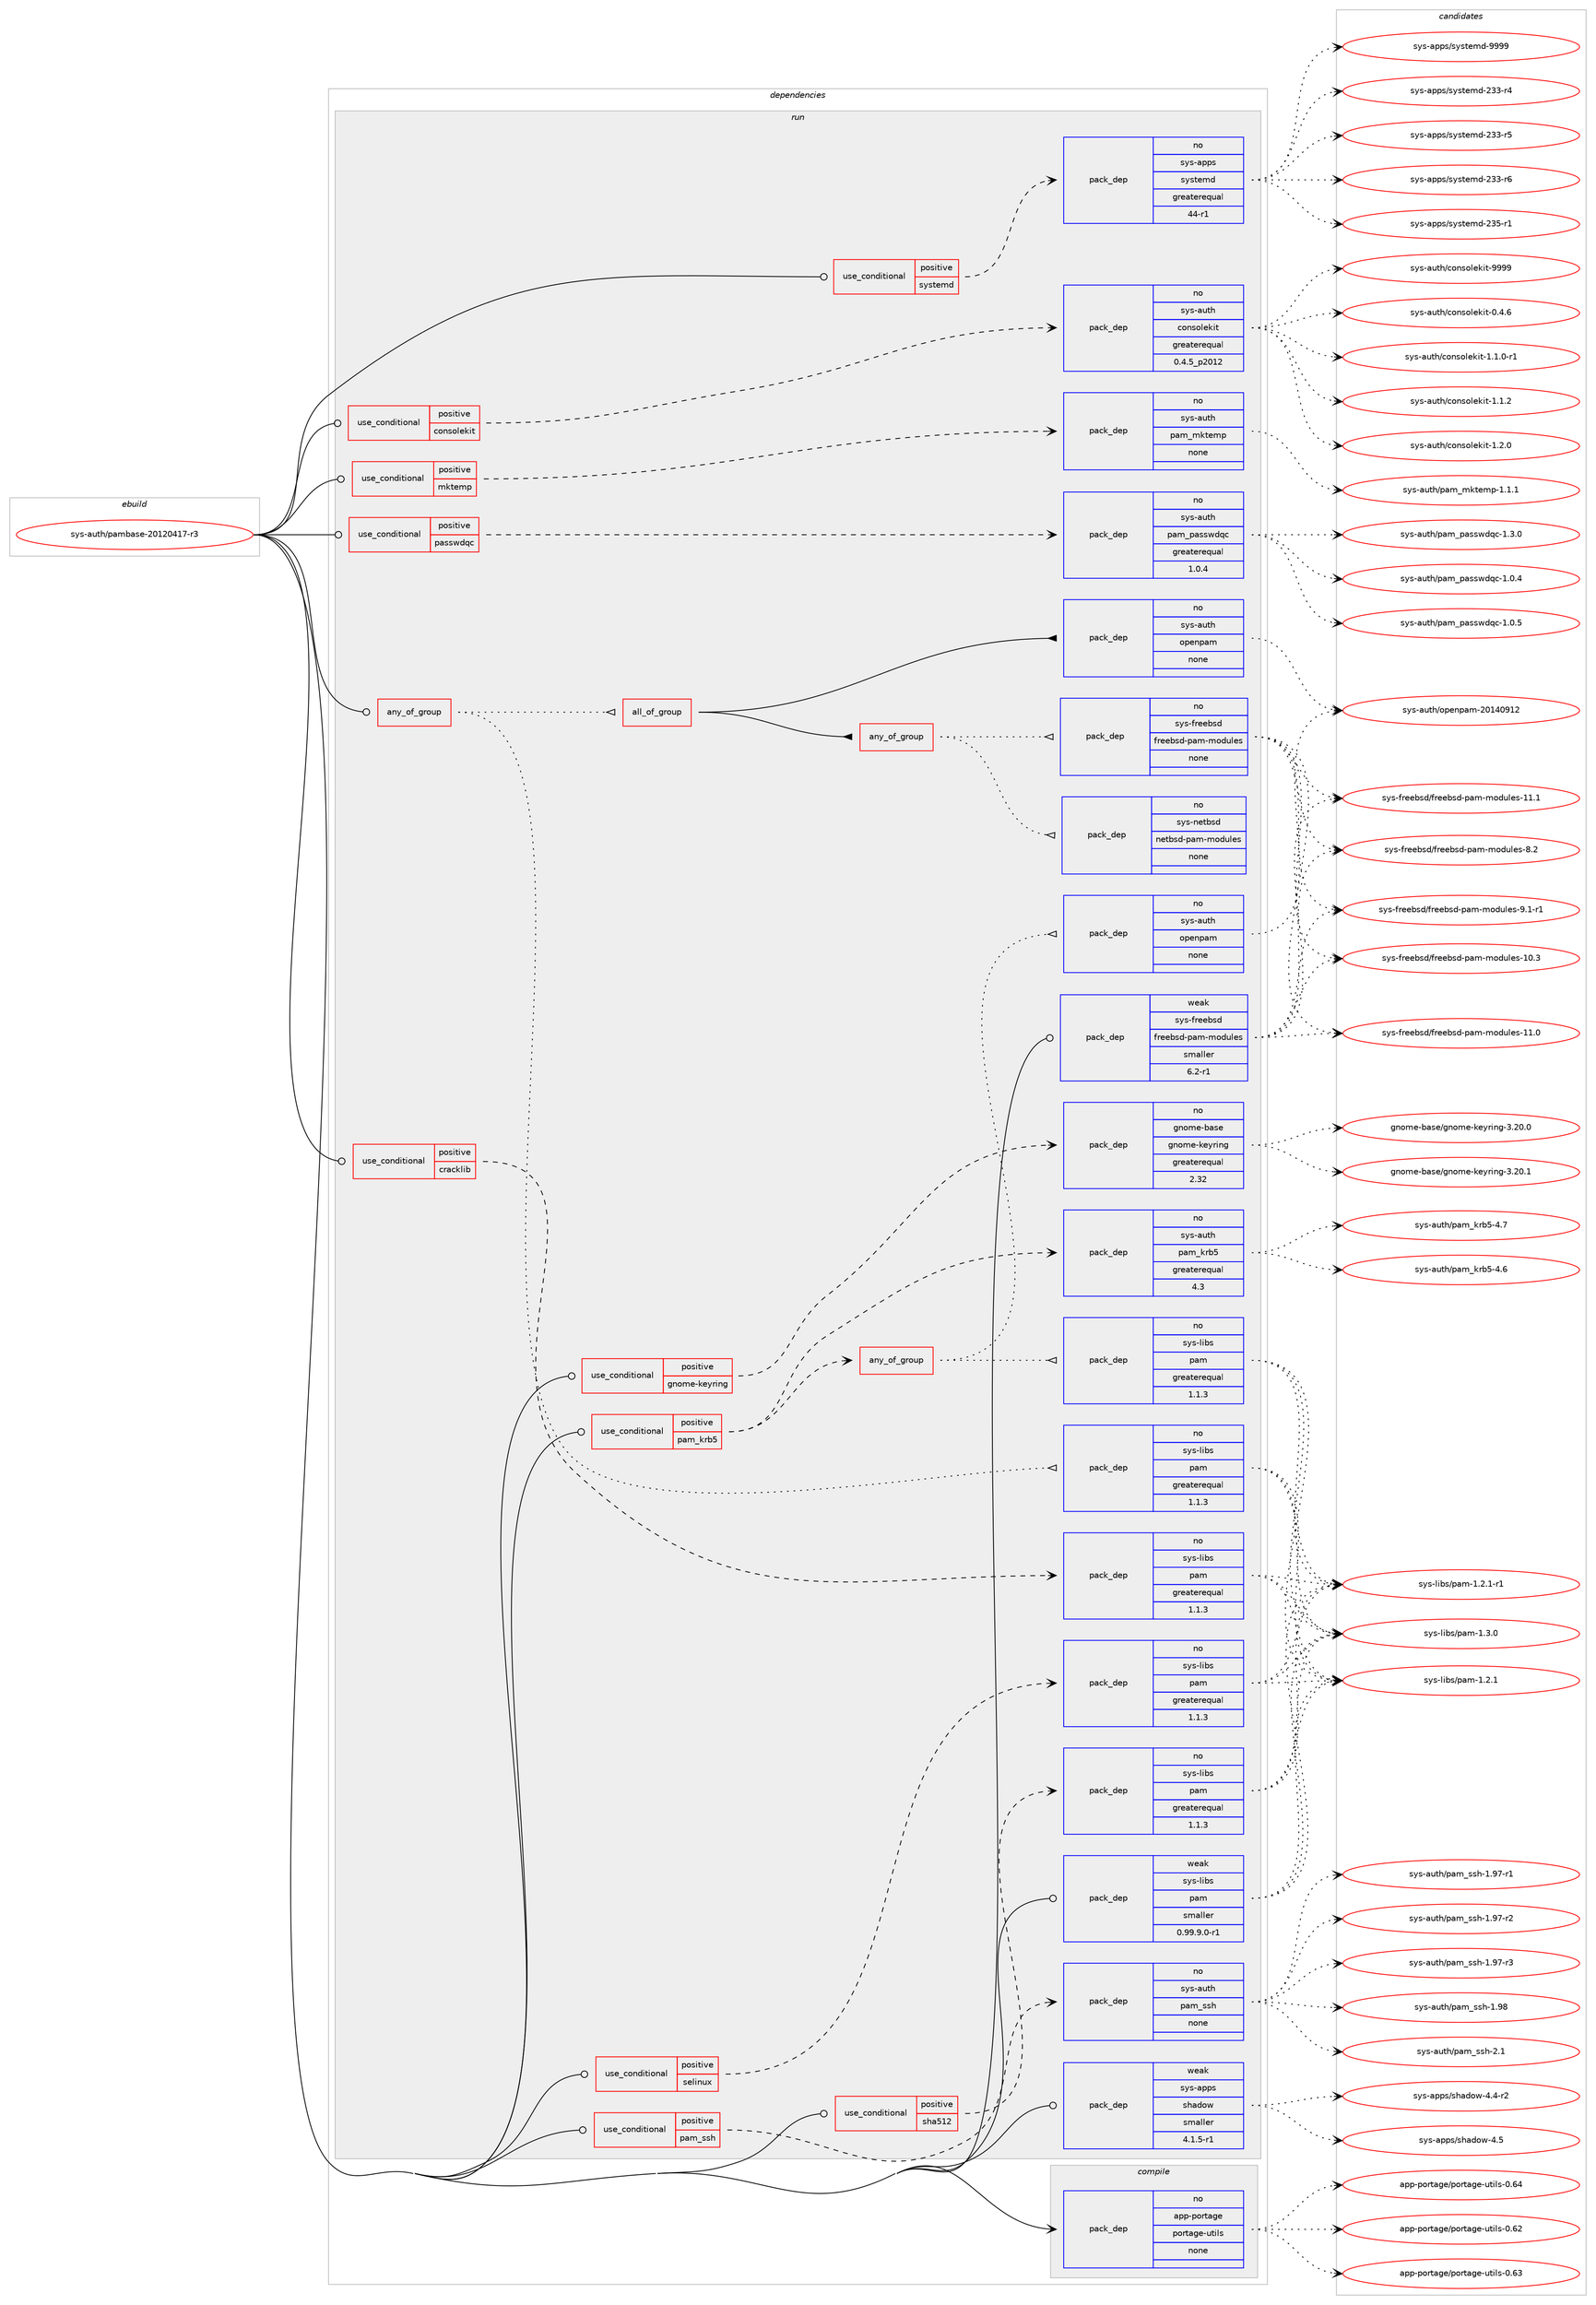 digraph prolog {

# *************
# Graph options
# *************

newrank=true;
concentrate=true;
compound=true;
graph [rankdir=LR,fontname=Helvetica,fontsize=10,ranksep=1.5];#, ranksep=2.5, nodesep=0.2];
edge  [arrowhead=vee];
node  [fontname=Helvetica,fontsize=10];

# **********
# The ebuild
# **********

subgraph cluster_leftcol {
color=gray;
rank=same;
label=<<i>ebuild</i>>;
id [label="sys-auth/pambase-20120417-r3", color=red, width=4, href="../sys-auth/pambase-20120417-r3.svg"];
}

# ****************
# The dependencies
# ****************

subgraph cluster_midcol {
color=gray;
label=<<i>dependencies</i>>;
subgraph cluster_compile {
fillcolor="#eeeeee";
style=filled;
label=<<i>compile</i>>;
subgraph pack352676 {
dependency475453 [label=<<TABLE BORDER="0" CELLBORDER="1" CELLSPACING="0" CELLPADDING="4" WIDTH="220"><TR><TD ROWSPAN="6" CELLPADDING="30">pack_dep</TD></TR><TR><TD WIDTH="110">no</TD></TR><TR><TD>app-portage</TD></TR><TR><TD>portage-utils</TD></TR><TR><TD>none</TD></TR><TR><TD></TD></TR></TABLE>>, shape=none, color=blue];
}
id:e -> dependency475453:w [weight=20,style="solid",arrowhead="vee"];
}
subgraph cluster_compileandrun {
fillcolor="#eeeeee";
style=filled;
label=<<i>compile and run</i>>;
}
subgraph cluster_run {
fillcolor="#eeeeee";
style=filled;
label=<<i>run</i>>;
subgraph any8002 {
dependency475454 [label=<<TABLE BORDER="0" CELLBORDER="1" CELLSPACING="0" CELLPADDING="4"><TR><TD CELLPADDING="10">any_of_group</TD></TR></TABLE>>, shape=none, color=red];subgraph pack352677 {
dependency475455 [label=<<TABLE BORDER="0" CELLBORDER="1" CELLSPACING="0" CELLPADDING="4" WIDTH="220"><TR><TD ROWSPAN="6" CELLPADDING="30">pack_dep</TD></TR><TR><TD WIDTH="110">no</TD></TR><TR><TD>sys-libs</TD></TR><TR><TD>pam</TD></TR><TR><TD>greaterequal</TD></TR><TR><TD>1.1.3</TD></TR></TABLE>>, shape=none, color=blue];
}
dependency475454:e -> dependency475455:w [weight=20,style="dotted",arrowhead="oinv"];
subgraph all274 {
dependency475456 [label=<<TABLE BORDER="0" CELLBORDER="1" CELLSPACING="0" CELLPADDING="4"><TR><TD CELLPADDING="10">all_of_group</TD></TR></TABLE>>, shape=none, color=red];subgraph pack352678 {
dependency475457 [label=<<TABLE BORDER="0" CELLBORDER="1" CELLSPACING="0" CELLPADDING="4" WIDTH="220"><TR><TD ROWSPAN="6" CELLPADDING="30">pack_dep</TD></TR><TR><TD WIDTH="110">no</TD></TR><TR><TD>sys-auth</TD></TR><TR><TD>openpam</TD></TR><TR><TD>none</TD></TR><TR><TD></TD></TR></TABLE>>, shape=none, color=blue];
}
dependency475456:e -> dependency475457:w [weight=20,style="solid",arrowhead="inv"];
subgraph any8003 {
dependency475458 [label=<<TABLE BORDER="0" CELLBORDER="1" CELLSPACING="0" CELLPADDING="4"><TR><TD CELLPADDING="10">any_of_group</TD></TR></TABLE>>, shape=none, color=red];subgraph pack352679 {
dependency475459 [label=<<TABLE BORDER="0" CELLBORDER="1" CELLSPACING="0" CELLPADDING="4" WIDTH="220"><TR><TD ROWSPAN="6" CELLPADDING="30">pack_dep</TD></TR><TR><TD WIDTH="110">no</TD></TR><TR><TD>sys-freebsd</TD></TR><TR><TD>freebsd-pam-modules</TD></TR><TR><TD>none</TD></TR><TR><TD></TD></TR></TABLE>>, shape=none, color=blue];
}
dependency475458:e -> dependency475459:w [weight=20,style="dotted",arrowhead="oinv"];
subgraph pack352680 {
dependency475460 [label=<<TABLE BORDER="0" CELLBORDER="1" CELLSPACING="0" CELLPADDING="4" WIDTH="220"><TR><TD ROWSPAN="6" CELLPADDING="30">pack_dep</TD></TR><TR><TD WIDTH="110">no</TD></TR><TR><TD>sys-netbsd</TD></TR><TR><TD>netbsd-pam-modules</TD></TR><TR><TD>none</TD></TR><TR><TD></TD></TR></TABLE>>, shape=none, color=blue];
}
dependency475458:e -> dependency475460:w [weight=20,style="dotted",arrowhead="oinv"];
}
dependency475456:e -> dependency475458:w [weight=20,style="solid",arrowhead="inv"];
}
dependency475454:e -> dependency475456:w [weight=20,style="dotted",arrowhead="oinv"];
}
id:e -> dependency475454:w [weight=20,style="solid",arrowhead="odot"];
subgraph cond114504 {
dependency475461 [label=<<TABLE BORDER="0" CELLBORDER="1" CELLSPACING="0" CELLPADDING="4"><TR><TD ROWSPAN="3" CELLPADDING="10">use_conditional</TD></TR><TR><TD>positive</TD></TR><TR><TD>consolekit</TD></TR></TABLE>>, shape=none, color=red];
subgraph pack352681 {
dependency475462 [label=<<TABLE BORDER="0" CELLBORDER="1" CELLSPACING="0" CELLPADDING="4" WIDTH="220"><TR><TD ROWSPAN="6" CELLPADDING="30">pack_dep</TD></TR><TR><TD WIDTH="110">no</TD></TR><TR><TD>sys-auth</TD></TR><TR><TD>consolekit</TD></TR><TR><TD>greaterequal</TD></TR><TR><TD>0.4.5_p2012</TD></TR></TABLE>>, shape=none, color=blue];
}
dependency475461:e -> dependency475462:w [weight=20,style="dashed",arrowhead="vee"];
}
id:e -> dependency475461:w [weight=20,style="solid",arrowhead="odot"];
subgraph cond114505 {
dependency475463 [label=<<TABLE BORDER="0" CELLBORDER="1" CELLSPACING="0" CELLPADDING="4"><TR><TD ROWSPAN="3" CELLPADDING="10">use_conditional</TD></TR><TR><TD>positive</TD></TR><TR><TD>cracklib</TD></TR></TABLE>>, shape=none, color=red];
subgraph pack352682 {
dependency475464 [label=<<TABLE BORDER="0" CELLBORDER="1" CELLSPACING="0" CELLPADDING="4" WIDTH="220"><TR><TD ROWSPAN="6" CELLPADDING="30">pack_dep</TD></TR><TR><TD WIDTH="110">no</TD></TR><TR><TD>sys-libs</TD></TR><TR><TD>pam</TD></TR><TR><TD>greaterequal</TD></TR><TR><TD>1.1.3</TD></TR></TABLE>>, shape=none, color=blue];
}
dependency475463:e -> dependency475464:w [weight=20,style="dashed",arrowhead="vee"];
}
id:e -> dependency475463:w [weight=20,style="solid",arrowhead="odot"];
subgraph cond114506 {
dependency475465 [label=<<TABLE BORDER="0" CELLBORDER="1" CELLSPACING="0" CELLPADDING="4"><TR><TD ROWSPAN="3" CELLPADDING="10">use_conditional</TD></TR><TR><TD>positive</TD></TR><TR><TD>gnome-keyring</TD></TR></TABLE>>, shape=none, color=red];
subgraph pack352683 {
dependency475466 [label=<<TABLE BORDER="0" CELLBORDER="1" CELLSPACING="0" CELLPADDING="4" WIDTH="220"><TR><TD ROWSPAN="6" CELLPADDING="30">pack_dep</TD></TR><TR><TD WIDTH="110">no</TD></TR><TR><TD>gnome-base</TD></TR><TR><TD>gnome-keyring</TD></TR><TR><TD>greaterequal</TD></TR><TR><TD>2.32</TD></TR></TABLE>>, shape=none, color=blue];
}
dependency475465:e -> dependency475466:w [weight=20,style="dashed",arrowhead="vee"];
}
id:e -> dependency475465:w [weight=20,style="solid",arrowhead="odot"];
subgraph cond114507 {
dependency475467 [label=<<TABLE BORDER="0" CELLBORDER="1" CELLSPACING="0" CELLPADDING="4"><TR><TD ROWSPAN="3" CELLPADDING="10">use_conditional</TD></TR><TR><TD>positive</TD></TR><TR><TD>mktemp</TD></TR></TABLE>>, shape=none, color=red];
subgraph pack352684 {
dependency475468 [label=<<TABLE BORDER="0" CELLBORDER="1" CELLSPACING="0" CELLPADDING="4" WIDTH="220"><TR><TD ROWSPAN="6" CELLPADDING="30">pack_dep</TD></TR><TR><TD WIDTH="110">no</TD></TR><TR><TD>sys-auth</TD></TR><TR><TD>pam_mktemp</TD></TR><TR><TD>none</TD></TR><TR><TD></TD></TR></TABLE>>, shape=none, color=blue];
}
dependency475467:e -> dependency475468:w [weight=20,style="dashed",arrowhead="vee"];
}
id:e -> dependency475467:w [weight=20,style="solid",arrowhead="odot"];
subgraph cond114508 {
dependency475469 [label=<<TABLE BORDER="0" CELLBORDER="1" CELLSPACING="0" CELLPADDING="4"><TR><TD ROWSPAN="3" CELLPADDING="10">use_conditional</TD></TR><TR><TD>positive</TD></TR><TR><TD>pam_krb5</TD></TR></TABLE>>, shape=none, color=red];
subgraph any8004 {
dependency475470 [label=<<TABLE BORDER="0" CELLBORDER="1" CELLSPACING="0" CELLPADDING="4"><TR><TD CELLPADDING="10">any_of_group</TD></TR></TABLE>>, shape=none, color=red];subgraph pack352685 {
dependency475471 [label=<<TABLE BORDER="0" CELLBORDER="1" CELLSPACING="0" CELLPADDING="4" WIDTH="220"><TR><TD ROWSPAN="6" CELLPADDING="30">pack_dep</TD></TR><TR><TD WIDTH="110">no</TD></TR><TR><TD>sys-libs</TD></TR><TR><TD>pam</TD></TR><TR><TD>greaterequal</TD></TR><TR><TD>1.1.3</TD></TR></TABLE>>, shape=none, color=blue];
}
dependency475470:e -> dependency475471:w [weight=20,style="dotted",arrowhead="oinv"];
subgraph pack352686 {
dependency475472 [label=<<TABLE BORDER="0" CELLBORDER="1" CELLSPACING="0" CELLPADDING="4" WIDTH="220"><TR><TD ROWSPAN="6" CELLPADDING="30">pack_dep</TD></TR><TR><TD WIDTH="110">no</TD></TR><TR><TD>sys-auth</TD></TR><TR><TD>openpam</TD></TR><TR><TD>none</TD></TR><TR><TD></TD></TR></TABLE>>, shape=none, color=blue];
}
dependency475470:e -> dependency475472:w [weight=20,style="dotted",arrowhead="oinv"];
}
dependency475469:e -> dependency475470:w [weight=20,style="dashed",arrowhead="vee"];
subgraph pack352687 {
dependency475473 [label=<<TABLE BORDER="0" CELLBORDER="1" CELLSPACING="0" CELLPADDING="4" WIDTH="220"><TR><TD ROWSPAN="6" CELLPADDING="30">pack_dep</TD></TR><TR><TD WIDTH="110">no</TD></TR><TR><TD>sys-auth</TD></TR><TR><TD>pam_krb5</TD></TR><TR><TD>greaterequal</TD></TR><TR><TD>4.3</TD></TR></TABLE>>, shape=none, color=blue];
}
dependency475469:e -> dependency475473:w [weight=20,style="dashed",arrowhead="vee"];
}
id:e -> dependency475469:w [weight=20,style="solid",arrowhead="odot"];
subgraph cond114509 {
dependency475474 [label=<<TABLE BORDER="0" CELLBORDER="1" CELLSPACING="0" CELLPADDING="4"><TR><TD ROWSPAN="3" CELLPADDING="10">use_conditional</TD></TR><TR><TD>positive</TD></TR><TR><TD>pam_ssh</TD></TR></TABLE>>, shape=none, color=red];
subgraph pack352688 {
dependency475475 [label=<<TABLE BORDER="0" CELLBORDER="1" CELLSPACING="0" CELLPADDING="4" WIDTH="220"><TR><TD ROWSPAN="6" CELLPADDING="30">pack_dep</TD></TR><TR><TD WIDTH="110">no</TD></TR><TR><TD>sys-auth</TD></TR><TR><TD>pam_ssh</TD></TR><TR><TD>none</TD></TR><TR><TD></TD></TR></TABLE>>, shape=none, color=blue];
}
dependency475474:e -> dependency475475:w [weight=20,style="dashed",arrowhead="vee"];
}
id:e -> dependency475474:w [weight=20,style="solid",arrowhead="odot"];
subgraph cond114510 {
dependency475476 [label=<<TABLE BORDER="0" CELLBORDER="1" CELLSPACING="0" CELLPADDING="4"><TR><TD ROWSPAN="3" CELLPADDING="10">use_conditional</TD></TR><TR><TD>positive</TD></TR><TR><TD>passwdqc</TD></TR></TABLE>>, shape=none, color=red];
subgraph pack352689 {
dependency475477 [label=<<TABLE BORDER="0" CELLBORDER="1" CELLSPACING="0" CELLPADDING="4" WIDTH="220"><TR><TD ROWSPAN="6" CELLPADDING="30">pack_dep</TD></TR><TR><TD WIDTH="110">no</TD></TR><TR><TD>sys-auth</TD></TR><TR><TD>pam_passwdqc</TD></TR><TR><TD>greaterequal</TD></TR><TR><TD>1.0.4</TD></TR></TABLE>>, shape=none, color=blue];
}
dependency475476:e -> dependency475477:w [weight=20,style="dashed",arrowhead="vee"];
}
id:e -> dependency475476:w [weight=20,style="solid",arrowhead="odot"];
subgraph cond114511 {
dependency475478 [label=<<TABLE BORDER="0" CELLBORDER="1" CELLSPACING="0" CELLPADDING="4"><TR><TD ROWSPAN="3" CELLPADDING="10">use_conditional</TD></TR><TR><TD>positive</TD></TR><TR><TD>selinux</TD></TR></TABLE>>, shape=none, color=red];
subgraph pack352690 {
dependency475479 [label=<<TABLE BORDER="0" CELLBORDER="1" CELLSPACING="0" CELLPADDING="4" WIDTH="220"><TR><TD ROWSPAN="6" CELLPADDING="30">pack_dep</TD></TR><TR><TD WIDTH="110">no</TD></TR><TR><TD>sys-libs</TD></TR><TR><TD>pam</TD></TR><TR><TD>greaterequal</TD></TR><TR><TD>1.1.3</TD></TR></TABLE>>, shape=none, color=blue];
}
dependency475478:e -> dependency475479:w [weight=20,style="dashed",arrowhead="vee"];
}
id:e -> dependency475478:w [weight=20,style="solid",arrowhead="odot"];
subgraph cond114512 {
dependency475480 [label=<<TABLE BORDER="0" CELLBORDER="1" CELLSPACING="0" CELLPADDING="4"><TR><TD ROWSPAN="3" CELLPADDING="10">use_conditional</TD></TR><TR><TD>positive</TD></TR><TR><TD>sha512</TD></TR></TABLE>>, shape=none, color=red];
subgraph pack352691 {
dependency475481 [label=<<TABLE BORDER="0" CELLBORDER="1" CELLSPACING="0" CELLPADDING="4" WIDTH="220"><TR><TD ROWSPAN="6" CELLPADDING="30">pack_dep</TD></TR><TR><TD WIDTH="110">no</TD></TR><TR><TD>sys-libs</TD></TR><TR><TD>pam</TD></TR><TR><TD>greaterequal</TD></TR><TR><TD>1.1.3</TD></TR></TABLE>>, shape=none, color=blue];
}
dependency475480:e -> dependency475481:w [weight=20,style="dashed",arrowhead="vee"];
}
id:e -> dependency475480:w [weight=20,style="solid",arrowhead="odot"];
subgraph cond114513 {
dependency475482 [label=<<TABLE BORDER="0" CELLBORDER="1" CELLSPACING="0" CELLPADDING="4"><TR><TD ROWSPAN="3" CELLPADDING="10">use_conditional</TD></TR><TR><TD>positive</TD></TR><TR><TD>systemd</TD></TR></TABLE>>, shape=none, color=red];
subgraph pack352692 {
dependency475483 [label=<<TABLE BORDER="0" CELLBORDER="1" CELLSPACING="0" CELLPADDING="4" WIDTH="220"><TR><TD ROWSPAN="6" CELLPADDING="30">pack_dep</TD></TR><TR><TD WIDTH="110">no</TD></TR><TR><TD>sys-apps</TD></TR><TR><TD>systemd</TD></TR><TR><TD>greaterequal</TD></TR><TR><TD>44-r1</TD></TR></TABLE>>, shape=none, color=blue];
}
dependency475482:e -> dependency475483:w [weight=20,style="dashed",arrowhead="vee"];
}
id:e -> dependency475482:w [weight=20,style="solid",arrowhead="odot"];
subgraph pack352693 {
dependency475484 [label=<<TABLE BORDER="0" CELLBORDER="1" CELLSPACING="0" CELLPADDING="4" WIDTH="220"><TR><TD ROWSPAN="6" CELLPADDING="30">pack_dep</TD></TR><TR><TD WIDTH="110">weak</TD></TR><TR><TD>sys-apps</TD></TR><TR><TD>shadow</TD></TR><TR><TD>smaller</TD></TR><TR><TD>4.1.5-r1</TD></TR></TABLE>>, shape=none, color=blue];
}
id:e -> dependency475484:w [weight=20,style="solid",arrowhead="odot"];
subgraph pack352694 {
dependency475485 [label=<<TABLE BORDER="0" CELLBORDER="1" CELLSPACING="0" CELLPADDING="4" WIDTH="220"><TR><TD ROWSPAN="6" CELLPADDING="30">pack_dep</TD></TR><TR><TD WIDTH="110">weak</TD></TR><TR><TD>sys-freebsd</TD></TR><TR><TD>freebsd-pam-modules</TD></TR><TR><TD>smaller</TD></TR><TR><TD>6.2-r1</TD></TR></TABLE>>, shape=none, color=blue];
}
id:e -> dependency475485:w [weight=20,style="solid",arrowhead="odot"];
subgraph pack352695 {
dependency475486 [label=<<TABLE BORDER="0" CELLBORDER="1" CELLSPACING="0" CELLPADDING="4" WIDTH="220"><TR><TD ROWSPAN="6" CELLPADDING="30">pack_dep</TD></TR><TR><TD WIDTH="110">weak</TD></TR><TR><TD>sys-libs</TD></TR><TR><TD>pam</TD></TR><TR><TD>smaller</TD></TR><TR><TD>0.99.9.0-r1</TD></TR></TABLE>>, shape=none, color=blue];
}
id:e -> dependency475486:w [weight=20,style="solid",arrowhead="odot"];
}
}

# **************
# The candidates
# **************

subgraph cluster_choices {
rank=same;
color=gray;
label=<<i>candidates</i>>;

subgraph choice352676 {
color=black;
nodesep=1;
choice9711211245112111114116971031014711211111411697103101451171161051081154548465450 [label="app-portage/portage-utils-0.62", color=red, width=4,href="../app-portage/portage-utils-0.62.svg"];
choice9711211245112111114116971031014711211111411697103101451171161051081154548465451 [label="app-portage/portage-utils-0.63", color=red, width=4,href="../app-portage/portage-utils-0.63.svg"];
choice9711211245112111114116971031014711211111411697103101451171161051081154548465452 [label="app-portage/portage-utils-0.64", color=red, width=4,href="../app-portage/portage-utils-0.64.svg"];
dependency475453:e -> choice9711211245112111114116971031014711211111411697103101451171161051081154548465450:w [style=dotted,weight="100"];
dependency475453:e -> choice9711211245112111114116971031014711211111411697103101451171161051081154548465451:w [style=dotted,weight="100"];
dependency475453:e -> choice9711211245112111114116971031014711211111411697103101451171161051081154548465452:w [style=dotted,weight="100"];
}
subgraph choice352677 {
color=black;
nodesep=1;
choice11512111545108105981154711297109454946504649 [label="sys-libs/pam-1.2.1", color=red, width=4,href="../sys-libs/pam-1.2.1.svg"];
choice115121115451081059811547112971094549465046494511449 [label="sys-libs/pam-1.2.1-r1", color=red, width=4,href="../sys-libs/pam-1.2.1-r1.svg"];
choice11512111545108105981154711297109454946514648 [label="sys-libs/pam-1.3.0", color=red, width=4,href="../sys-libs/pam-1.3.0.svg"];
dependency475455:e -> choice11512111545108105981154711297109454946504649:w [style=dotted,weight="100"];
dependency475455:e -> choice115121115451081059811547112971094549465046494511449:w [style=dotted,weight="100"];
dependency475455:e -> choice11512111545108105981154711297109454946514648:w [style=dotted,weight="100"];
}
subgraph choice352678 {
color=black;
nodesep=1;
choice11512111545971171161044711111210111011297109455048495248574950 [label="sys-auth/openpam-20140912", color=red, width=4,href="../sys-auth/openpam-20140912.svg"];
dependency475457:e -> choice11512111545971171161044711111210111011297109455048495248574950:w [style=dotted,weight="100"];
}
subgraph choice352679 {
color=black;
nodesep=1;
choice115121115451021141011019811510047102114101101981151004511297109451091111001171081011154549484651 [label="sys-freebsd/freebsd-pam-modules-10.3", color=red, width=4,href="../sys-freebsd/freebsd-pam-modules-10.3.svg"];
choice115121115451021141011019811510047102114101101981151004511297109451091111001171081011154549494648 [label="sys-freebsd/freebsd-pam-modules-11.0", color=red, width=4,href="../sys-freebsd/freebsd-pam-modules-11.0.svg"];
choice115121115451021141011019811510047102114101101981151004511297109451091111001171081011154549494649 [label="sys-freebsd/freebsd-pam-modules-11.1", color=red, width=4,href="../sys-freebsd/freebsd-pam-modules-11.1.svg"];
choice1151211154510211410110198115100471021141011019811510045112971094510911110011710810111545564650 [label="sys-freebsd/freebsd-pam-modules-8.2", color=red, width=4,href="../sys-freebsd/freebsd-pam-modules-8.2.svg"];
choice11512111545102114101101981151004710211410110198115100451129710945109111100117108101115455746494511449 [label="sys-freebsd/freebsd-pam-modules-9.1-r1", color=red, width=4,href="../sys-freebsd/freebsd-pam-modules-9.1-r1.svg"];
dependency475459:e -> choice115121115451021141011019811510047102114101101981151004511297109451091111001171081011154549484651:w [style=dotted,weight="100"];
dependency475459:e -> choice115121115451021141011019811510047102114101101981151004511297109451091111001171081011154549494648:w [style=dotted,weight="100"];
dependency475459:e -> choice115121115451021141011019811510047102114101101981151004511297109451091111001171081011154549494649:w [style=dotted,weight="100"];
dependency475459:e -> choice1151211154510211410110198115100471021141011019811510045112971094510911110011710810111545564650:w [style=dotted,weight="100"];
dependency475459:e -> choice11512111545102114101101981151004710211410110198115100451129710945109111100117108101115455746494511449:w [style=dotted,weight="100"];
}
subgraph choice352680 {
color=black;
nodesep=1;
}
subgraph choice352681 {
color=black;
nodesep=1;
choice11512111545971171161044799111110115111108101107105116454846524654 [label="sys-auth/consolekit-0.4.6", color=red, width=4,href="../sys-auth/consolekit-0.4.6.svg"];
choice115121115459711711610447991111101151111081011071051164549464946484511449 [label="sys-auth/consolekit-1.1.0-r1", color=red, width=4,href="../sys-auth/consolekit-1.1.0-r1.svg"];
choice11512111545971171161044799111110115111108101107105116454946494650 [label="sys-auth/consolekit-1.1.2", color=red, width=4,href="../sys-auth/consolekit-1.1.2.svg"];
choice11512111545971171161044799111110115111108101107105116454946504648 [label="sys-auth/consolekit-1.2.0", color=red, width=4,href="../sys-auth/consolekit-1.2.0.svg"];
choice115121115459711711610447991111101151111081011071051164557575757 [label="sys-auth/consolekit-9999", color=red, width=4,href="../sys-auth/consolekit-9999.svg"];
dependency475462:e -> choice11512111545971171161044799111110115111108101107105116454846524654:w [style=dotted,weight="100"];
dependency475462:e -> choice115121115459711711610447991111101151111081011071051164549464946484511449:w [style=dotted,weight="100"];
dependency475462:e -> choice11512111545971171161044799111110115111108101107105116454946494650:w [style=dotted,weight="100"];
dependency475462:e -> choice11512111545971171161044799111110115111108101107105116454946504648:w [style=dotted,weight="100"];
dependency475462:e -> choice115121115459711711610447991111101151111081011071051164557575757:w [style=dotted,weight="100"];
}
subgraph choice352682 {
color=black;
nodesep=1;
choice11512111545108105981154711297109454946504649 [label="sys-libs/pam-1.2.1", color=red, width=4,href="../sys-libs/pam-1.2.1.svg"];
choice115121115451081059811547112971094549465046494511449 [label="sys-libs/pam-1.2.1-r1", color=red, width=4,href="../sys-libs/pam-1.2.1-r1.svg"];
choice11512111545108105981154711297109454946514648 [label="sys-libs/pam-1.3.0", color=red, width=4,href="../sys-libs/pam-1.3.0.svg"];
dependency475464:e -> choice11512111545108105981154711297109454946504649:w [style=dotted,weight="100"];
dependency475464:e -> choice115121115451081059811547112971094549465046494511449:w [style=dotted,weight="100"];
dependency475464:e -> choice11512111545108105981154711297109454946514648:w [style=dotted,weight="100"];
}
subgraph choice352683 {
color=black;
nodesep=1;
choice103110111109101459897115101471031101111091014510710112111410511010345514650484648 [label="gnome-base/gnome-keyring-3.20.0", color=red, width=4,href="../gnome-base/gnome-keyring-3.20.0.svg"];
choice103110111109101459897115101471031101111091014510710112111410511010345514650484649 [label="gnome-base/gnome-keyring-3.20.1", color=red, width=4,href="../gnome-base/gnome-keyring-3.20.1.svg"];
dependency475466:e -> choice103110111109101459897115101471031101111091014510710112111410511010345514650484648:w [style=dotted,weight="100"];
dependency475466:e -> choice103110111109101459897115101471031101111091014510710112111410511010345514650484649:w [style=dotted,weight="100"];
}
subgraph choice352684 {
color=black;
nodesep=1;
choice1151211154597117116104471129710995109107116101109112454946494649 [label="sys-auth/pam_mktemp-1.1.1", color=red, width=4,href="../sys-auth/pam_mktemp-1.1.1.svg"];
dependency475468:e -> choice1151211154597117116104471129710995109107116101109112454946494649:w [style=dotted,weight="100"];
}
subgraph choice352685 {
color=black;
nodesep=1;
choice11512111545108105981154711297109454946504649 [label="sys-libs/pam-1.2.1", color=red, width=4,href="../sys-libs/pam-1.2.1.svg"];
choice115121115451081059811547112971094549465046494511449 [label="sys-libs/pam-1.2.1-r1", color=red, width=4,href="../sys-libs/pam-1.2.1-r1.svg"];
choice11512111545108105981154711297109454946514648 [label="sys-libs/pam-1.3.0", color=red, width=4,href="../sys-libs/pam-1.3.0.svg"];
dependency475471:e -> choice11512111545108105981154711297109454946504649:w [style=dotted,weight="100"];
dependency475471:e -> choice115121115451081059811547112971094549465046494511449:w [style=dotted,weight="100"];
dependency475471:e -> choice11512111545108105981154711297109454946514648:w [style=dotted,weight="100"];
}
subgraph choice352686 {
color=black;
nodesep=1;
choice11512111545971171161044711111210111011297109455048495248574950 [label="sys-auth/openpam-20140912", color=red, width=4,href="../sys-auth/openpam-20140912.svg"];
dependency475472:e -> choice11512111545971171161044711111210111011297109455048495248574950:w [style=dotted,weight="100"];
}
subgraph choice352687 {
color=black;
nodesep=1;
choice1151211154597117116104471129710995107114985345524654 [label="sys-auth/pam_krb5-4.6", color=red, width=4,href="../sys-auth/pam_krb5-4.6.svg"];
choice1151211154597117116104471129710995107114985345524655 [label="sys-auth/pam_krb5-4.7", color=red, width=4,href="../sys-auth/pam_krb5-4.7.svg"];
dependency475473:e -> choice1151211154597117116104471129710995107114985345524654:w [style=dotted,weight="100"];
dependency475473:e -> choice1151211154597117116104471129710995107114985345524655:w [style=dotted,weight="100"];
}
subgraph choice352688 {
color=black;
nodesep=1;
choice115121115459711711610447112971099511511510445494657554511449 [label="sys-auth/pam_ssh-1.97-r1", color=red, width=4,href="../sys-auth/pam_ssh-1.97-r1.svg"];
choice115121115459711711610447112971099511511510445494657554511450 [label="sys-auth/pam_ssh-1.97-r2", color=red, width=4,href="../sys-auth/pam_ssh-1.97-r2.svg"];
choice115121115459711711610447112971099511511510445494657554511451 [label="sys-auth/pam_ssh-1.97-r3", color=red, width=4,href="../sys-auth/pam_ssh-1.97-r3.svg"];
choice11512111545971171161044711297109951151151044549465756 [label="sys-auth/pam_ssh-1.98", color=red, width=4,href="../sys-auth/pam_ssh-1.98.svg"];
choice115121115459711711610447112971099511511510445504649 [label="sys-auth/pam_ssh-2.1", color=red, width=4,href="../sys-auth/pam_ssh-2.1.svg"];
dependency475475:e -> choice115121115459711711610447112971099511511510445494657554511449:w [style=dotted,weight="100"];
dependency475475:e -> choice115121115459711711610447112971099511511510445494657554511450:w [style=dotted,weight="100"];
dependency475475:e -> choice115121115459711711610447112971099511511510445494657554511451:w [style=dotted,weight="100"];
dependency475475:e -> choice11512111545971171161044711297109951151151044549465756:w [style=dotted,weight="100"];
dependency475475:e -> choice115121115459711711610447112971099511511510445504649:w [style=dotted,weight="100"];
}
subgraph choice352689 {
color=black;
nodesep=1;
choice11512111545971171161044711297109951129711511511910011399454946484652 [label="sys-auth/pam_passwdqc-1.0.4", color=red, width=4,href="../sys-auth/pam_passwdqc-1.0.4.svg"];
choice11512111545971171161044711297109951129711511511910011399454946484653 [label="sys-auth/pam_passwdqc-1.0.5", color=red, width=4,href="../sys-auth/pam_passwdqc-1.0.5.svg"];
choice11512111545971171161044711297109951129711511511910011399454946514648 [label="sys-auth/pam_passwdqc-1.3.0", color=red, width=4,href="../sys-auth/pam_passwdqc-1.3.0.svg"];
dependency475477:e -> choice11512111545971171161044711297109951129711511511910011399454946484652:w [style=dotted,weight="100"];
dependency475477:e -> choice11512111545971171161044711297109951129711511511910011399454946484653:w [style=dotted,weight="100"];
dependency475477:e -> choice11512111545971171161044711297109951129711511511910011399454946514648:w [style=dotted,weight="100"];
}
subgraph choice352690 {
color=black;
nodesep=1;
choice11512111545108105981154711297109454946504649 [label="sys-libs/pam-1.2.1", color=red, width=4,href="../sys-libs/pam-1.2.1.svg"];
choice115121115451081059811547112971094549465046494511449 [label="sys-libs/pam-1.2.1-r1", color=red, width=4,href="../sys-libs/pam-1.2.1-r1.svg"];
choice11512111545108105981154711297109454946514648 [label="sys-libs/pam-1.3.0", color=red, width=4,href="../sys-libs/pam-1.3.0.svg"];
dependency475479:e -> choice11512111545108105981154711297109454946504649:w [style=dotted,weight="100"];
dependency475479:e -> choice115121115451081059811547112971094549465046494511449:w [style=dotted,weight="100"];
dependency475479:e -> choice11512111545108105981154711297109454946514648:w [style=dotted,weight="100"];
}
subgraph choice352691 {
color=black;
nodesep=1;
choice11512111545108105981154711297109454946504649 [label="sys-libs/pam-1.2.1", color=red, width=4,href="../sys-libs/pam-1.2.1.svg"];
choice115121115451081059811547112971094549465046494511449 [label="sys-libs/pam-1.2.1-r1", color=red, width=4,href="../sys-libs/pam-1.2.1-r1.svg"];
choice11512111545108105981154711297109454946514648 [label="sys-libs/pam-1.3.0", color=red, width=4,href="../sys-libs/pam-1.3.0.svg"];
dependency475481:e -> choice11512111545108105981154711297109454946504649:w [style=dotted,weight="100"];
dependency475481:e -> choice115121115451081059811547112971094549465046494511449:w [style=dotted,weight="100"];
dependency475481:e -> choice11512111545108105981154711297109454946514648:w [style=dotted,weight="100"];
}
subgraph choice352692 {
color=black;
nodesep=1;
choice115121115459711211211547115121115116101109100455051514511452 [label="sys-apps/systemd-233-r4", color=red, width=4,href="../sys-apps/systemd-233-r4.svg"];
choice115121115459711211211547115121115116101109100455051514511453 [label="sys-apps/systemd-233-r5", color=red, width=4,href="../sys-apps/systemd-233-r5.svg"];
choice115121115459711211211547115121115116101109100455051514511454 [label="sys-apps/systemd-233-r6", color=red, width=4,href="../sys-apps/systemd-233-r6.svg"];
choice115121115459711211211547115121115116101109100455051534511449 [label="sys-apps/systemd-235-r1", color=red, width=4,href="../sys-apps/systemd-235-r1.svg"];
choice1151211154597112112115471151211151161011091004557575757 [label="sys-apps/systemd-9999", color=red, width=4,href="../sys-apps/systemd-9999.svg"];
dependency475483:e -> choice115121115459711211211547115121115116101109100455051514511452:w [style=dotted,weight="100"];
dependency475483:e -> choice115121115459711211211547115121115116101109100455051514511453:w [style=dotted,weight="100"];
dependency475483:e -> choice115121115459711211211547115121115116101109100455051514511454:w [style=dotted,weight="100"];
dependency475483:e -> choice115121115459711211211547115121115116101109100455051534511449:w [style=dotted,weight="100"];
dependency475483:e -> choice1151211154597112112115471151211151161011091004557575757:w [style=dotted,weight="100"];
}
subgraph choice352693 {
color=black;
nodesep=1;
choice11512111545971121121154711510497100111119455246524511450 [label="sys-apps/shadow-4.4-r2", color=red, width=4,href="../sys-apps/shadow-4.4-r2.svg"];
choice1151211154597112112115471151049710011111945524653 [label="sys-apps/shadow-4.5", color=red, width=4,href="../sys-apps/shadow-4.5.svg"];
dependency475484:e -> choice11512111545971121121154711510497100111119455246524511450:w [style=dotted,weight="100"];
dependency475484:e -> choice1151211154597112112115471151049710011111945524653:w [style=dotted,weight="100"];
}
subgraph choice352694 {
color=black;
nodesep=1;
choice115121115451021141011019811510047102114101101981151004511297109451091111001171081011154549484651 [label="sys-freebsd/freebsd-pam-modules-10.3", color=red, width=4,href="../sys-freebsd/freebsd-pam-modules-10.3.svg"];
choice115121115451021141011019811510047102114101101981151004511297109451091111001171081011154549494648 [label="sys-freebsd/freebsd-pam-modules-11.0", color=red, width=4,href="../sys-freebsd/freebsd-pam-modules-11.0.svg"];
choice115121115451021141011019811510047102114101101981151004511297109451091111001171081011154549494649 [label="sys-freebsd/freebsd-pam-modules-11.1", color=red, width=4,href="../sys-freebsd/freebsd-pam-modules-11.1.svg"];
choice1151211154510211410110198115100471021141011019811510045112971094510911110011710810111545564650 [label="sys-freebsd/freebsd-pam-modules-8.2", color=red, width=4,href="../sys-freebsd/freebsd-pam-modules-8.2.svg"];
choice11512111545102114101101981151004710211410110198115100451129710945109111100117108101115455746494511449 [label="sys-freebsd/freebsd-pam-modules-9.1-r1", color=red, width=4,href="../sys-freebsd/freebsd-pam-modules-9.1-r1.svg"];
dependency475485:e -> choice115121115451021141011019811510047102114101101981151004511297109451091111001171081011154549484651:w [style=dotted,weight="100"];
dependency475485:e -> choice115121115451021141011019811510047102114101101981151004511297109451091111001171081011154549494648:w [style=dotted,weight="100"];
dependency475485:e -> choice115121115451021141011019811510047102114101101981151004511297109451091111001171081011154549494649:w [style=dotted,weight="100"];
dependency475485:e -> choice1151211154510211410110198115100471021141011019811510045112971094510911110011710810111545564650:w [style=dotted,weight="100"];
dependency475485:e -> choice11512111545102114101101981151004710211410110198115100451129710945109111100117108101115455746494511449:w [style=dotted,weight="100"];
}
subgraph choice352695 {
color=black;
nodesep=1;
choice11512111545108105981154711297109454946504649 [label="sys-libs/pam-1.2.1", color=red, width=4,href="../sys-libs/pam-1.2.1.svg"];
choice115121115451081059811547112971094549465046494511449 [label="sys-libs/pam-1.2.1-r1", color=red, width=4,href="../sys-libs/pam-1.2.1-r1.svg"];
choice11512111545108105981154711297109454946514648 [label="sys-libs/pam-1.3.0", color=red, width=4,href="../sys-libs/pam-1.3.0.svg"];
dependency475486:e -> choice11512111545108105981154711297109454946504649:w [style=dotted,weight="100"];
dependency475486:e -> choice115121115451081059811547112971094549465046494511449:w [style=dotted,weight="100"];
dependency475486:e -> choice11512111545108105981154711297109454946514648:w [style=dotted,weight="100"];
}
}

}
